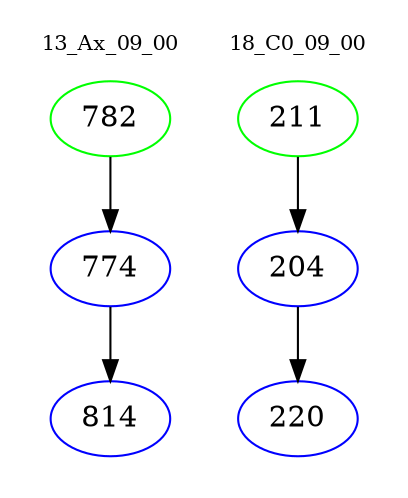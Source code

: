 digraph{
subgraph cluster_0 {
color = white
label = "13_Ax_09_00";
fontsize=10;
T0_782 [label="782", color="green"]
T0_782 -> T0_774 [color="black"]
T0_774 [label="774", color="blue"]
T0_774 -> T0_814 [color="black"]
T0_814 [label="814", color="blue"]
}
subgraph cluster_1 {
color = white
label = "18_C0_09_00";
fontsize=10;
T1_211 [label="211", color="green"]
T1_211 -> T1_204 [color="black"]
T1_204 [label="204", color="blue"]
T1_204 -> T1_220 [color="black"]
T1_220 [label="220", color="blue"]
}
}
